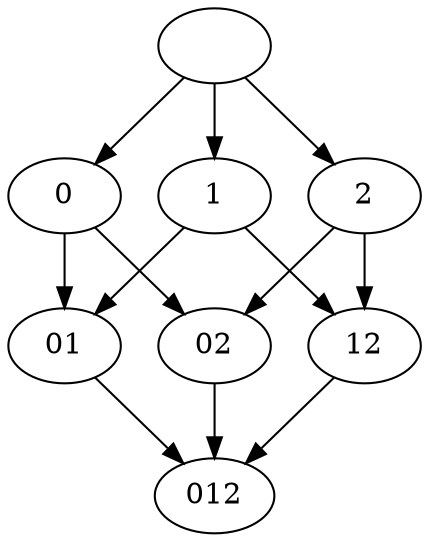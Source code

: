 digraph {
	{
		rank=same
		""
	}
	{
		rank=same
		0
		1
		2
	}
	{
		rank=same
		01
		02
		12
	}
	{
		rank=same
		012
	}
	"" -> 0
	"" -> 1
	"" -> 2
	0 -> 01
	0 -> 02
	1 -> 01
	1 -> 12
	2 -> 02
	2 -> 12
	01 -> 012
	02 -> 012
	12 -> 012
}
